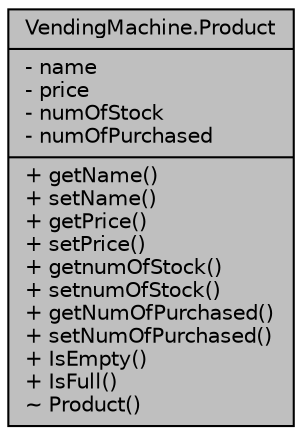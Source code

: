 digraph "VendingMachine.Product"
{
  edge [fontname="Helvetica",fontsize="10",labelfontname="Helvetica",labelfontsize="10"];
  node [fontname="Helvetica",fontsize="10",shape=record];
  Node1 [label="{VendingMachine.Product\n|- name\l- price\l- numOfStock\l- numOfPurchased\l|+ getName()\l+ setName()\l+ getPrice()\l+ setPrice()\l+ getnumOfStock()\l+ setnumOfStock()\l+ getNumOfPurchased()\l+ setNumOfPurchased()\l+ IsEmpty()\l+ IsFull()\l~ Product()\l}",height=0.2,width=0.4,color="black", fillcolor="grey75", style="filled", fontcolor="black"];
}
